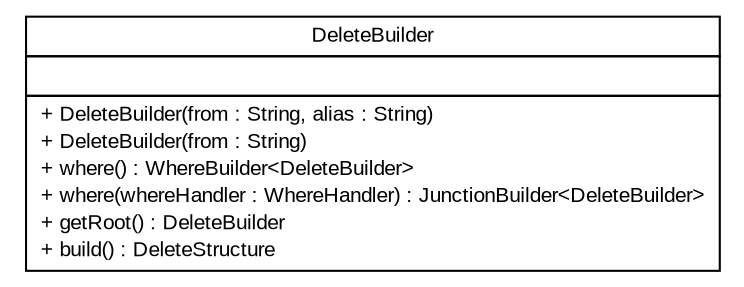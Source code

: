 #!/usr/local/bin/dot
#
# Class diagram 
# Generated by UMLGraph version R5_6 (http://www.umlgraph.org/)
#

digraph G {
	edge [fontname="arial",fontsize=10,labelfontname="arial",labelfontsize=10];
	node [fontname="arial",fontsize=10,shape=plaintext];
	nodesep=0.25;
	ranksep=0.5;
	// br.gov.to.sefaz.persistence.query.builder.sql.delete.DeleteBuilder
	c27171 [label=<<table title="br.gov.to.sefaz.persistence.query.builder.sql.delete.DeleteBuilder" border="0" cellborder="1" cellspacing="0" cellpadding="2" port="p" href="./DeleteBuilder.html">
		<tr><td><table border="0" cellspacing="0" cellpadding="1">
<tr><td align="center" balign="center"> DeleteBuilder </td></tr>
		</table></td></tr>
		<tr><td><table border="0" cellspacing="0" cellpadding="1">
<tr><td align="left" balign="left">  </td></tr>
		</table></td></tr>
		<tr><td><table border="0" cellspacing="0" cellpadding="1">
<tr><td align="left" balign="left"> + DeleteBuilder(from : String, alias : String) </td></tr>
<tr><td align="left" balign="left"> + DeleteBuilder(from : String) </td></tr>
<tr><td align="left" balign="left"> + where() : WhereBuilder&lt;DeleteBuilder&gt; </td></tr>
<tr><td align="left" balign="left"> + where(whereHandler : WhereHandler) : JunctionBuilder&lt;DeleteBuilder&gt; </td></tr>
<tr><td align="left" balign="left"> + getRoot() : DeleteBuilder </td></tr>
<tr><td align="left" balign="left"> + build() : DeleteStructure </td></tr>
		</table></td></tr>
		</table>>, URL="./DeleteBuilder.html", fontname="arial", fontcolor="black", fontsize=10.0];
}

